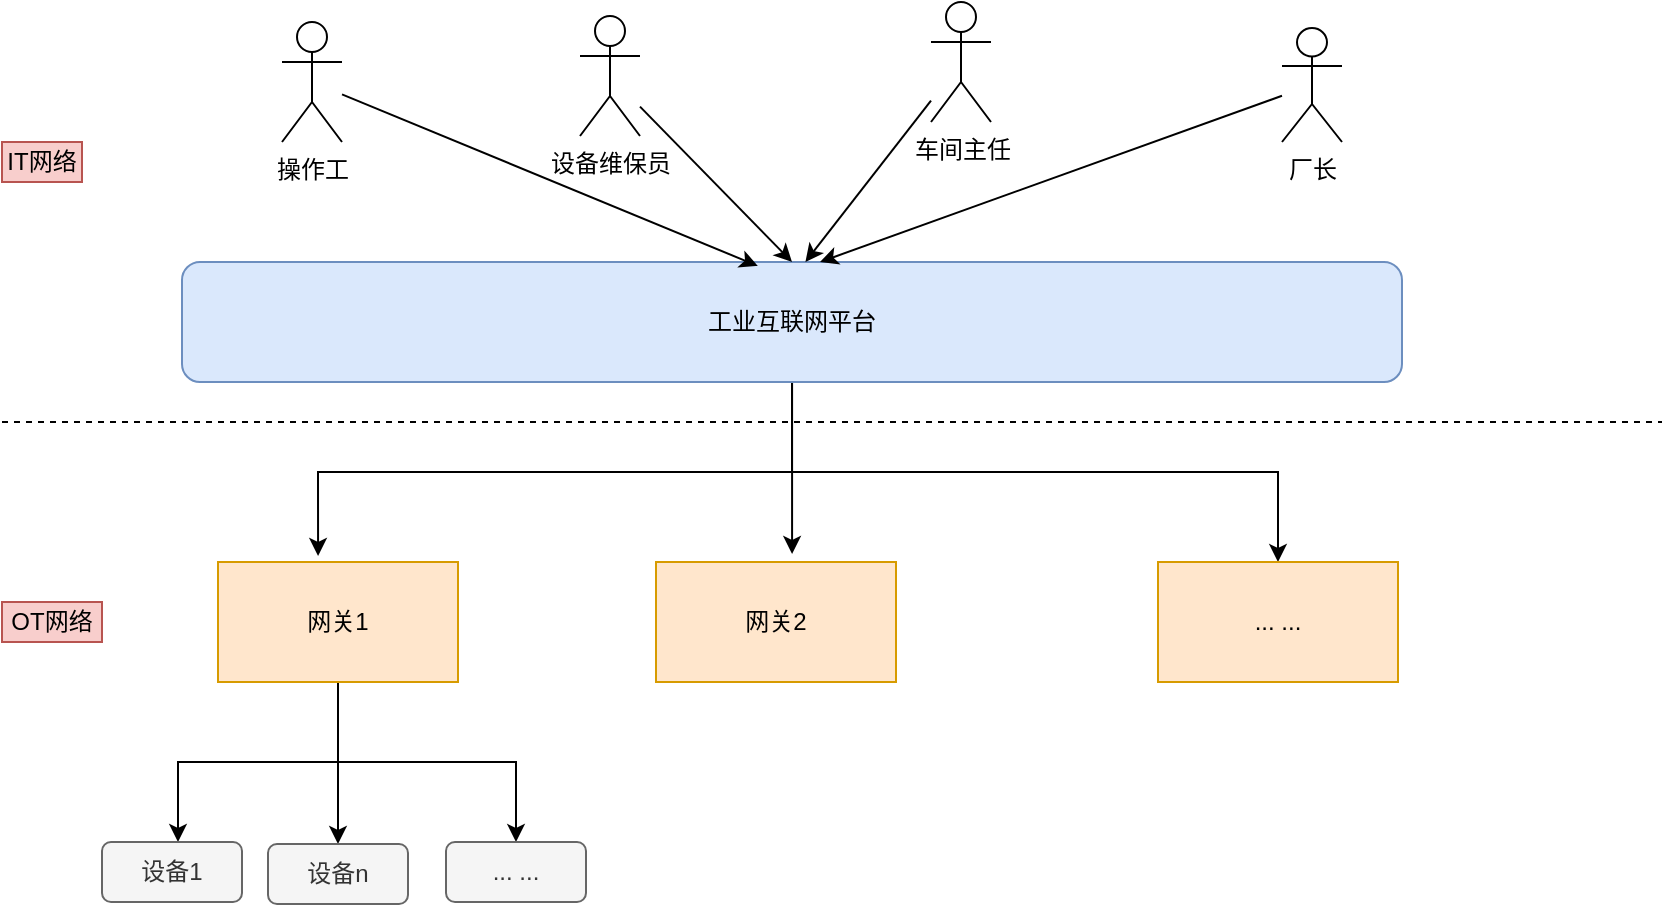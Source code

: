 <mxfile version="12.1.7" type="device" pages="5"><diagram id="Yf5Vt5V6wryXvdwlMFJ3" name="整体架构图"><mxGraphModel dx="1422" dy="822" grid="1" gridSize="10" guides="1" tooltips="1" connect="1" arrows="1" fold="1" page="1" pageScale="1" pageWidth="827" pageHeight="1169" math="0" shadow="0"><root><mxCell id="0"/><mxCell id="1" parent="0"/><mxCell id="xv6gFuHpDaj2aIDGgRvi-22" style="edgeStyle=orthogonalEdgeStyle;rounded=0;orthogonalLoop=1;jettySize=auto;html=1;entryX=0.417;entryY=-0.05;entryDx=0;entryDy=0;entryPerimeter=0;" edge="1" parent="1" source="xv6gFuHpDaj2aIDGgRvi-1" target="xv6gFuHpDaj2aIDGgRvi-11"><mxGeometry relative="1" as="geometry"/></mxCell><mxCell id="xv6gFuHpDaj2aIDGgRvi-23" style="edgeStyle=orthogonalEdgeStyle;rounded=0;orthogonalLoop=1;jettySize=auto;html=1;entryX=0.567;entryY=-0.067;entryDx=0;entryDy=0;entryPerimeter=0;" edge="1" parent="1" source="xv6gFuHpDaj2aIDGgRvi-1" target="xv6gFuHpDaj2aIDGgRvi-12"><mxGeometry relative="1" as="geometry"/></mxCell><mxCell id="xv6gFuHpDaj2aIDGgRvi-24" style="edgeStyle=orthogonalEdgeStyle;rounded=0;orthogonalLoop=1;jettySize=auto;html=1;entryX=0.5;entryY=0;entryDx=0;entryDy=0;" edge="1" parent="1" source="xv6gFuHpDaj2aIDGgRvi-1" target="xv6gFuHpDaj2aIDGgRvi-13"><mxGeometry relative="1" as="geometry"/></mxCell><mxCell id="xv6gFuHpDaj2aIDGgRvi-1" value="工业互联网平台" style="rounded=1;whiteSpace=wrap;html=1;fillColor=#dae8fc;strokeColor=#6c8ebf;" vertex="1" parent="1"><mxGeometry x="90" y="220" width="610" height="60" as="geometry"/></mxCell><mxCell id="xv6gFuHpDaj2aIDGgRvi-9" value="" style="rounded=0;orthogonalLoop=1;jettySize=auto;html=1;entryX=0.472;entryY=0.033;entryDx=0;entryDy=0;entryPerimeter=0;" edge="1" parent="1" source="xv6gFuHpDaj2aIDGgRvi-2" target="xv6gFuHpDaj2aIDGgRvi-1"><mxGeometry relative="1" as="geometry"/></mxCell><mxCell id="xv6gFuHpDaj2aIDGgRvi-2" value="操作工" style="shape=umlActor;verticalLabelPosition=bottom;labelBackgroundColor=#ffffff;verticalAlign=top;html=1;outlineConnect=0;" vertex="1" parent="1"><mxGeometry x="140" y="100" width="30" height="60" as="geometry"/></mxCell><mxCell id="xv6gFuHpDaj2aIDGgRvi-4" value="" style="rounded=0;orthogonalLoop=1;jettySize=auto;html=1;entryX=0.5;entryY=0;entryDx=0;entryDy=0;" edge="1" parent="1" source="xv6gFuHpDaj2aIDGgRvi-3" target="xv6gFuHpDaj2aIDGgRvi-1"><mxGeometry relative="1" as="geometry"/></mxCell><mxCell id="xv6gFuHpDaj2aIDGgRvi-3" value="设备维保员" style="shape=umlActor;verticalLabelPosition=bottom;labelBackgroundColor=#ffffff;verticalAlign=top;html=1;outlineConnect=0;" vertex="1" parent="1"><mxGeometry x="289" y="97" width="30" height="60" as="geometry"/></mxCell><mxCell id="xv6gFuHpDaj2aIDGgRvi-6" value="" style="rounded=0;orthogonalLoop=1;jettySize=auto;html=1;entryX=0.511;entryY=0;entryDx=0;entryDy=0;entryPerimeter=0;" edge="1" parent="1" source="xv6gFuHpDaj2aIDGgRvi-5" target="xv6gFuHpDaj2aIDGgRvi-1"><mxGeometry relative="1" as="geometry"/></mxCell><mxCell id="xv6gFuHpDaj2aIDGgRvi-5" value="车间主任" style="shape=umlActor;verticalLabelPosition=bottom;labelBackgroundColor=#ffffff;verticalAlign=top;html=1;outlineConnect=0;" vertex="1" parent="1"><mxGeometry x="464.5" y="90" width="30" height="60" as="geometry"/></mxCell><mxCell id="xv6gFuHpDaj2aIDGgRvi-8" value="" style="rounded=0;orthogonalLoop=1;jettySize=auto;html=1;entryX=0.523;entryY=0;entryDx=0;entryDy=0;entryPerimeter=0;" edge="1" parent="1" source="xv6gFuHpDaj2aIDGgRvi-7" target="xv6gFuHpDaj2aIDGgRvi-1"><mxGeometry relative="1" as="geometry"/></mxCell><mxCell id="xv6gFuHpDaj2aIDGgRvi-7" value="厂长" style="shape=umlActor;verticalLabelPosition=bottom;labelBackgroundColor=#ffffff;verticalAlign=top;html=1;outlineConnect=0;" vertex="1" parent="1"><mxGeometry x="640" y="103" width="30" height="57" as="geometry"/></mxCell><mxCell id="xv6gFuHpDaj2aIDGgRvi-17" style="edgeStyle=orthogonalEdgeStyle;rounded=0;orthogonalLoop=1;jettySize=auto;html=1;entryX=0.5;entryY=0;entryDx=0;entryDy=0;" edge="1" parent="1"><mxGeometry relative="1" as="geometry"><mxPoint x="168" y="430" as="sourcePoint"/><mxPoint x="88" y="510" as="targetPoint"/><Array as="points"><mxPoint x="168" y="470"/><mxPoint x="88" y="470"/></Array></mxGeometry></mxCell><mxCell id="xv6gFuHpDaj2aIDGgRvi-18" style="edgeStyle=orthogonalEdgeStyle;rounded=0;orthogonalLoop=1;jettySize=auto;html=1;entryX=0.5;entryY=0;entryDx=0;entryDy=0;" edge="1" parent="1" source="xv6gFuHpDaj2aIDGgRvi-11" target="xv6gFuHpDaj2aIDGgRvi-16"><mxGeometry relative="1" as="geometry"/></mxCell><mxCell id="xv6gFuHpDaj2aIDGgRvi-19" style="edgeStyle=orthogonalEdgeStyle;rounded=0;orthogonalLoop=1;jettySize=auto;html=1;entryX=0.5;entryY=0;entryDx=0;entryDy=0;" edge="1" parent="1" source="xv6gFuHpDaj2aIDGgRvi-11" target="xv6gFuHpDaj2aIDGgRvi-15"><mxGeometry relative="1" as="geometry"/></mxCell><mxCell id="xv6gFuHpDaj2aIDGgRvi-11" value="网关1" style="rounded=0;whiteSpace=wrap;html=1;fillColor=#ffe6cc;strokeColor=#d79b00;" vertex="1" parent="1"><mxGeometry x="108" y="370" width="120" height="60" as="geometry"/></mxCell><mxCell id="xv6gFuHpDaj2aIDGgRvi-12" value="网关2" style="rounded=0;whiteSpace=wrap;html=1;fillColor=#ffe6cc;strokeColor=#d79b00;" vertex="1" parent="1"><mxGeometry x="327" y="370" width="120" height="60" as="geometry"/></mxCell><mxCell id="xv6gFuHpDaj2aIDGgRvi-13" value="... ..." style="rounded=0;whiteSpace=wrap;html=1;fillColor=#ffe6cc;strokeColor=#d79b00;" vertex="1" parent="1"><mxGeometry x="578" y="370" width="120" height="60" as="geometry"/></mxCell><mxCell id="xv6gFuHpDaj2aIDGgRvi-14" value="设备1" style="rounded=1;whiteSpace=wrap;html=1;fillColor=#f5f5f5;strokeColor=#666666;fontColor=#333333;" vertex="1" parent="1"><mxGeometry x="50" y="510" width="70" height="30" as="geometry"/></mxCell><mxCell id="xv6gFuHpDaj2aIDGgRvi-15" value="... ..." style="rounded=1;whiteSpace=wrap;html=1;fillColor=#f5f5f5;strokeColor=#666666;fontColor=#333333;" vertex="1" parent="1"><mxGeometry x="222" y="510" width="70" height="30" as="geometry"/></mxCell><mxCell id="xv6gFuHpDaj2aIDGgRvi-16" value="设备n" style="rounded=1;whiteSpace=wrap;html=1;fillColor=#f5f5f5;strokeColor=#666666;fontColor=#333333;" vertex="1" parent="1"><mxGeometry x="133" y="511" width="70" height="30" as="geometry"/></mxCell><mxCell id="vU3zgiSoluvld5WvVFQm-1" value="" style="endArrow=none;dashed=1;html=1;" edge="1" parent="1"><mxGeometry width="50" height="50" relative="1" as="geometry"><mxPoint y="300" as="sourcePoint"/><mxPoint x="830" y="300" as="targetPoint"/></mxGeometry></mxCell><mxCell id="vU3zgiSoluvld5WvVFQm-2" value="IT网络" style="text;html=1;strokeColor=#b85450;fillColor=#f8cecc;align=center;verticalAlign=middle;whiteSpace=wrap;rounded=0;" vertex="1" parent="1"><mxGeometry y="160" width="40" height="20" as="geometry"/></mxCell><mxCell id="vU3zgiSoluvld5WvVFQm-3" value="OT网络" style="text;html=1;strokeColor=#b85450;fillColor=#f8cecc;align=center;verticalAlign=middle;whiteSpace=wrap;rounded=0;" vertex="1" parent="1"><mxGeometry y="390" width="50" height="20" as="geometry"/></mxCell></root></mxGraphModel></diagram><diagram id="wo96ElOETA8vJm0Or-eU" name="平台架构图"><mxGraphModel dx="1422" dy="822" grid="1" gridSize="10" guides="1" tooltips="1" connect="1" arrows="1" fold="1" page="1" pageScale="1" pageWidth="827" pageHeight="1169" math="0" shadow="0"><root><mxCell id="rdK8Wn1kBTVbWGsZuHvP-0"/><mxCell id="rdK8Wn1kBTVbWGsZuHvP-1" parent="rdK8Wn1kBTVbWGsZuHvP-0"/><mxCell id="rdK8Wn1kBTVbWGsZuHvP-2" value="" style="rounded=1;whiteSpace=wrap;html=1;fillColor=#ffe6cc;strokeColor=#d79b00;" vertex="1" parent="rdK8Wn1kBTVbWGsZuHvP-1"><mxGeometry x="150" y="486" width="580" height="170" as="geometry"/></mxCell><mxCell id="rdK8Wn1kBTVbWGsZuHvP-3" value="网关管理" style="rounded=0;whiteSpace=wrap;html=1;" vertex="1" parent="rdK8Wn1kBTVbWGsZuHvP-1"><mxGeometry x="180" y="511" width="120" height="60" as="geometry"/></mxCell><mxCell id="rdK8Wn1kBTVbWGsZuHvP-4" value="采集管理" style="rounded=0;whiteSpace=wrap;html=1;" vertex="1" parent="rdK8Wn1kBTVbWGsZuHvP-1"><mxGeometry x="373" y="511" width="120" height="60" as="geometry"/></mxCell><mxCell id="rdK8Wn1kBTVbWGsZuHvP-5" value="用户权限管理" style="rounded=0;whiteSpace=wrap;html=1;" vertex="1" parent="rdK8Wn1kBTVbWGsZuHvP-1"><mxGeometry x="570" y="511" width="120" height="60" as="geometry"/></mxCell><mxCell id="rdK8Wn1kBTVbWGsZuHvP-6" value="工厂建模" style="rounded=0;whiteSpace=wrap;html=1;" vertex="1" parent="rdK8Wn1kBTVbWGsZuHvP-1"><mxGeometry x="180" y="586" width="120" height="60" as="geometry"/></mxCell><mxCell id="rdK8Wn1kBTVbWGsZuHvP-7" value="事件管理" style="rounded=0;whiteSpace=wrap;html=1;" vertex="1" parent="rdK8Wn1kBTVbWGsZuHvP-1"><mxGeometry x="375" y="586" width="120" height="60" as="geometry"/></mxCell><mxCell id="rdK8Wn1kBTVbWGsZuHvP-8" value="数据汇聚" style="rounded=0;whiteSpace=wrap;html=1;" vertex="1" parent="rdK8Wn1kBTVbWGsZuHvP-1"><mxGeometry x="570" y="586" width="120" height="60" as="geometry"/></mxCell><mxCell id="rdK8Wn1kBTVbWGsZuHvP-9" value="" style="rounded=1;whiteSpace=wrap;html=1;fillColor=#dae8fc;strokeColor=#6c8ebf;" vertex="1" parent="rdK8Wn1kBTVbWGsZuHvP-1"><mxGeometry x="150" y="266" width="580" height="170" as="geometry"/></mxCell><mxCell id="rdK8Wn1kBTVbWGsZuHvP-10" value="设备监控与分析" style="rounded=0;whiteSpace=wrap;html=1;" vertex="1" parent="rdK8Wn1kBTVbWGsZuHvP-1"><mxGeometry x="180" y="291" width="120" height="60" as="geometry"/></mxCell><mxCell id="rdK8Wn1kBTVbWGsZuHvP-11" value="能耗管理" style="rounded=0;whiteSpace=wrap;html=1;" vertex="1" parent="rdK8Wn1kBTVbWGsZuHvP-1"><mxGeometry x="373" y="291" width="120" height="60" as="geometry"/></mxCell><mxCell id="rdK8Wn1kBTVbWGsZuHvP-12" value="OEE管理" style="rounded=0;whiteSpace=wrap;html=1;" vertex="1" parent="rdK8Wn1kBTVbWGsZuHvP-1"><mxGeometry x="571" y="291" width="120" height="60" as="geometry"/></mxCell><mxCell id="rdK8Wn1kBTVbWGsZuHvP-13" value="任务管理" style="rounded=0;whiteSpace=wrap;html=1;" vertex="1" parent="rdK8Wn1kBTVbWGsZuHvP-1"><mxGeometry x="180" y="366" width="120" height="60" as="geometry"/></mxCell><mxCell id="rdK8Wn1kBTVbWGsZuHvP-14" value="刀具" style="rounded=0;whiteSpace=wrap;html=1;" vertex="1" parent="rdK8Wn1kBTVbWGsZuHvP-1"><mxGeometry x="375" y="366" width="120" height="60" as="geometry"/></mxCell><mxCell id="rdK8Wn1kBTVbWGsZuHvP-15" value="... ..." style="rounded=0;whiteSpace=wrap;html=1;" vertex="1" parent="rdK8Wn1kBTVbWGsZuHvP-1"><mxGeometry x="570" y="366" width="120" height="60" as="geometry"/></mxCell><mxCell id="rdK8Wn1kBTVbWGsZuHvP-16" value="" style="rounded=1;whiteSpace=wrap;html=1;fillColor=#fff2cc;strokeColor=#d6b656;" vertex="1" parent="rdK8Wn1kBTVbWGsZuHvP-1"><mxGeometry x="150" y="706" width="590" height="160" as="geometry"/></mxCell><mxCell id="rdK8Wn1kBTVbWGsZuHvP-18" value="Redis" style="rounded=0;whiteSpace=wrap;html=1;" vertex="1" parent="rdK8Wn1kBTVbWGsZuHvP-1"><mxGeometry x="180" y="716" width="120" height="60" as="geometry"/></mxCell><mxCell id="rdK8Wn1kBTVbWGsZuHvP-19" value="Mysql" style="rounded=0;whiteSpace=wrap;html=1;" vertex="1" parent="rdK8Wn1kBTVbWGsZuHvP-1"><mxGeometry x="380" y="716" width="120" height="60" as="geometry"/></mxCell><mxCell id="rdK8Wn1kBTVbWGsZuHvP-20" value="Eureka" style="rounded=0;whiteSpace=wrap;html=1;" vertex="1" parent="rdK8Wn1kBTVbWGsZuHvP-1"><mxGeometry x="576" y="796" width="120" height="60" as="geometry"/></mxCell><mxCell id="rdK8Wn1kBTVbWGsZuHvP-21" value="Spring cloud config" style="rounded=0;whiteSpace=wrap;html=1;" vertex="1" parent="rdK8Wn1kBTVbWGsZuHvP-1"><mxGeometry x="180" y="796" width="120" height="60" as="geometry"/></mxCell><mxCell id="rdK8Wn1kBTVbWGsZuHvP-22" value="Zuul" style="rounded=0;whiteSpace=wrap;html=1;" vertex="1" parent="rdK8Wn1kBTVbWGsZuHvP-1"><mxGeometry x="380" y="796" width="120" height="60" as="geometry"/></mxCell><mxCell id="rdK8Wn1kBTVbWGsZuHvP-23" value="Kafka" style="rounded=0;whiteSpace=wrap;html=1;" vertex="1" parent="rdK8Wn1kBTVbWGsZuHvP-1"><mxGeometry x="575" y="716" width="120" height="60" as="geometry"/></mxCell><mxCell id="rdK8Wn1kBTVbWGsZuHvP-24" value="技术中台&lt;br&gt;（中间件平台）" style="text;html=1;strokeColor=#b85450;fillColor=#f8cecc;align=center;verticalAlign=middle;whiteSpace=wrap;rounded=0;" vertex="1" parent="rdK8Wn1kBTVbWGsZuHvP-1"><mxGeometry x="35" y="776" width="90" height="34" as="geometry"/></mxCell><mxCell id="rdK8Wn1kBTVbWGsZuHvP-27" value="平台层" style="text;html=1;strokeColor=#b85450;fillColor=#f8cecc;align=center;verticalAlign=middle;whiteSpace=wrap;rounded=0;" vertex="1" parent="rdK8Wn1kBTVbWGsZuHvP-1"><mxGeometry x="50" y="561" width="60" height="29" as="geometry"/></mxCell><mxCell id="rdK8Wn1kBTVbWGsZuHvP-28" value="业务中台&lt;br&gt;（基础业务平台）" style="text;html=1;strokeColor=#b85450;fillColor=#f8cecc;align=center;verticalAlign=middle;whiteSpace=wrap;rounded=0;" vertex="1" parent="rdK8Wn1kBTVbWGsZuHvP-1"><mxGeometry x="30" y="346" width="100" height="34" as="geometry"/></mxCell><mxCell id="rdK8Wn1kBTVbWGsZuHvP-29" value="" style="rounded=1;whiteSpace=wrap;html=1;fillColor=#f5f5f5;strokeColor=#666666;fontColor=#333333;" vertex="1" parent="rdK8Wn1kBTVbWGsZuHvP-1"><mxGeometry x="360" y="143" width="370" height="80" as="geometry"/></mxCell><mxCell id="rdK8Wn1kBTVbWGsZuHvP-30" value="APP 层" style="text;html=1;strokeColor=#b85450;fillColor=#f8cecc;align=center;verticalAlign=middle;whiteSpace=wrap;rounded=0;" vertex="1" parent="rdK8Wn1kBTVbWGsZuHvP-1"><mxGeometry x="55" y="173" width="50" height="20" as="geometry"/></mxCell><mxCell id="rdK8Wn1kBTVbWGsZuHvP-31" value="定制看板" style="rounded=0;whiteSpace=wrap;html=1;" vertex="1" parent="rdK8Wn1kBTVbWGsZuHvP-1"><mxGeometry x="370" y="159" width="100" height="44" as="geometry"/></mxCell><mxCell id="rdK8Wn1kBTVbWGsZuHvP-32" value="部分能耗数据展示加工/进度/订单" style="rounded=0;whiteSpace=wrap;html=1;" vertex="1" parent="rdK8Wn1kBTVbWGsZuHvP-1"><mxGeometry x="500" y="159" width="100" height="44" as="geometry"/></mxCell><mxCell id="rdK8Wn1kBTVbWGsZuHvP-33" value="... ..." style="rounded=0;whiteSpace=wrap;html=1;" vertex="1" parent="rdK8Wn1kBTVbWGsZuHvP-1"><mxGeometry x="620" y="159" width="100" height="44" as="geometry"/></mxCell></root></mxGraphModel></diagram><diagram id="-Pth0F-0Ge6GTJm-GF3j" name="控制流"><mxGraphModel dx="1422" dy="822" grid="1" gridSize="10" guides="1" tooltips="1" connect="1" arrows="1" fold="1" page="1" pageScale="1" pageWidth="827" pageHeight="1169" math="0" shadow="0"><root><mxCell id="naLz1xGaUhwt0FDCqw-c-0"/><mxCell id="naLz1xGaUhwt0FDCqw-c-1" parent="naLz1xGaUhwt0FDCqw-c-0"/><mxCell id="XXLHx1V-UAFaiO8alME_-12" style="edgeStyle=orthogonalEdgeStyle;rounded=0;orthogonalLoop=1;jettySize=auto;html=1;exitX=0;exitY=0.5;exitDx=0;exitDy=0;" edge="1" parent="naLz1xGaUhwt0FDCqw-c-1" source="XXLHx1V-UAFaiO8alME_-0" target="XXLHx1V-UAFaiO8alME_-11"><mxGeometry relative="1" as="geometry"/></mxCell><mxCell id="XXLHx1V-UAFaiO8alME_-14" value="认证" style="text;html=1;resizable=0;points=[];align=center;verticalAlign=middle;labelBackgroundColor=#ffffff;" vertex="1" connectable="0" parent="XXLHx1V-UAFaiO8alME_-12"><mxGeometry x="-0.265" relative="1" as="geometry"><mxPoint as="offset"/></mxGeometry></mxCell><mxCell id="XXLHx1V-UAFaiO8alME_-17" value="" style="edgeStyle=orthogonalEdgeStyle;rounded=0;orthogonalLoop=1;jettySize=auto;html=1;exitX=1;exitY=0.5;exitDx=0;exitDy=0;fillColor=#dae8fc;strokeColor=#6c8ebf;" edge="1" parent="naLz1xGaUhwt0FDCqw-c-1" source="XXLHx1V-UAFaiO8alME_-0" target="XXLHx1V-UAFaiO8alME_-4"><mxGeometry relative="1" as="geometry"><mxPoint x="500" y="70" as="targetPoint"/></mxGeometry></mxCell><mxCell id="XXLHx1V-UAFaiO8alME_-22" value="操作日志topic" style="text;html=1;resizable=0;points=[];align=center;verticalAlign=middle;labelBackgroundColor=#ffffff;" vertex="1" connectable="0" parent="XXLHx1V-UAFaiO8alME_-17"><mxGeometry x="0.336" relative="1" as="geometry"><mxPoint as="offset"/></mxGeometry></mxCell><mxCell id="XXLHx1V-UAFaiO8alME_-19" style="edgeStyle=orthogonalEdgeStyle;curved=1;rounded=0;orthogonalLoop=1;jettySize=auto;html=1;" edge="1" parent="naLz1xGaUhwt0FDCqw-c-1" source="XXLHx1V-UAFaiO8alME_-0" target="XXLHx1V-UAFaiO8alME_-1"><mxGeometry relative="1" as="geometry"/></mxCell><mxCell id="XXLHx1V-UAFaiO8alME_-0" value="API 网关" style="rounded=1;whiteSpace=wrap;html=1;fillColor=#dae8fc;strokeColor=#6c8ebf;" vertex="1" parent="naLz1xGaUhwt0FDCqw-c-1"><mxGeometry x="105" y="40" width="310" height="60" as="geometry"/></mxCell><mxCell id="XXLHx1V-UAFaiO8alME_-20" style="edgeStyle=orthogonalEdgeStyle;curved=1;rounded=0;orthogonalLoop=1;jettySize=auto;html=1;entryX=0;entryY=0.5;entryDx=0;entryDy=0;entryPerimeter=0;fillColor=#f8cecc;strokeColor=#b85450;" edge="1" parent="naLz1xGaUhwt0FDCqw-c-1" source="XXLHx1V-UAFaiO8alME_-1" target="XXLHx1V-UAFaiO8alME_-4"><mxGeometry relative="1" as="geometry"><Array as="points"><mxPoint x="370" y="310"/><mxPoint x="370" y="310"/></Array></mxGeometry></mxCell><mxCell id="XXLHx1V-UAFaiO8alME_-24" value="工厂建模topic" style="text;html=1;resizable=0;points=[];align=center;verticalAlign=middle;labelBackgroundColor=#ffffff;" vertex="1" connectable="0" parent="XXLHx1V-UAFaiO8alME_-20"><mxGeometry x="0.28" relative="1" as="geometry"><mxPoint x="-20" as="offset"/></mxGeometry></mxCell><mxCell id="XXLHx1V-UAFaiO8alME_-29" style="edgeStyle=orthogonalEdgeStyle;curved=1;rounded=0;orthogonalLoop=1;jettySize=auto;html=1;" edge="1" parent="naLz1xGaUhwt0FDCqw-c-1" source="XXLHx1V-UAFaiO8alME_-1" target="XXLHx1V-UAFaiO8alME_-5"><mxGeometry relative="1" as="geometry"/></mxCell><mxCell id="XXLHx1V-UAFaiO8alME_-1" value="工厂建模" style="rounded=1;whiteSpace=wrap;html=1;fillColor=#fff2cc;strokeColor=#d6b656;" vertex="1" parent="naLz1xGaUhwt0FDCqw-c-1"><mxGeometry x="200" y="280" width="120" height="60" as="geometry"/></mxCell><mxCell id="XXLHx1V-UAFaiO8alME_-18" style="rounded=0;orthogonalLoop=1;jettySize=auto;html=1;entryX=0;entryY=0.75;entryDx=0;entryDy=0;exitX=1;exitY=0.5;exitDx=0;exitDy=0;exitPerimeter=0;fillColor=#dae8fc;strokeColor=#6c8ebf;" edge="1" parent="naLz1xGaUhwt0FDCqw-c-1" source="XXLHx1V-UAFaiO8alME_-4" target="XXLHx1V-UAFaiO8alME_-15"><mxGeometry relative="1" as="geometry"/></mxCell><mxCell id="XXLHx1V-UAFaiO8alME_-23" value="操作日志topic" style="text;html=1;resizable=0;points=[];align=center;verticalAlign=middle;labelBackgroundColor=#ffffff;" vertex="1" connectable="0" parent="XXLHx1V-UAFaiO8alME_-18"><mxGeometry x="0.129" y="-10" relative="1" as="geometry"><mxPoint as="offset"/></mxGeometry></mxCell><mxCell id="XXLHx1V-UAFaiO8alME_-21" style="edgeStyle=orthogonalEdgeStyle;curved=1;rounded=0;orthogonalLoop=1;jettySize=auto;html=1;entryX=0;entryY=0.5;entryDx=0;entryDy=0;fillColor=#f8cecc;strokeColor=#b85450;" edge="1" parent="naLz1xGaUhwt0FDCqw-c-1" source="XXLHx1V-UAFaiO8alME_-4" target="XXLHx1V-UAFaiO8alME_-8"><mxGeometry relative="1" as="geometry"/></mxCell><mxCell id="XXLHx1V-UAFaiO8alME_-25" value="工厂建模topic" style="text;html=1;resizable=0;points=[];align=center;verticalAlign=middle;labelBackgroundColor=#ffffff;" vertex="1" connectable="0" parent="XXLHx1V-UAFaiO8alME_-21"><mxGeometry x="0.283" y="3" relative="1" as="geometry"><mxPoint x="-11" as="offset"/></mxGeometry></mxCell><mxCell id="XXLHx1V-UAFaiO8alME_-4" value="Kafka" style="strokeWidth=2;html=1;shape=mxgraph.flowchart.direct_data;whiteSpace=wrap;fillColor=#ffe6cc;strokeColor=#d79b00;" vertex="1" parent="naLz1xGaUhwt0FDCqw-c-1"><mxGeometry x="479" y="280" width="100" height="60" as="geometry"/></mxCell><mxCell id="XXLHx1V-UAFaiO8alME_-5" value="Mysql" style="strokeWidth=2;html=1;shape=mxgraph.flowchart.database;whiteSpace=wrap;fillColor=#ffe6cc;strokeColor=#d79b00;" vertex="1" parent="naLz1xGaUhwt0FDCqw-c-1"><mxGeometry x="225" y="410" width="70" height="70" as="geometry"/></mxCell><mxCell id="oHkuwCtui3ravEHg9Yuh-3" value="" style="edgeStyle=none;rounded=0;orthogonalLoop=1;jettySize=auto;html=1;" edge="1" parent="naLz1xGaUhwt0FDCqw-c-1" source="XXLHx1V-UAFaiO8alME_-7" target="XXLHx1V-UAFaiO8alME_-1"><mxGeometry relative="1" as="geometry"/></mxCell><mxCell id="XXLHx1V-UAFaiO8alME_-7" value="Redis" style="rounded=0;whiteSpace=wrap;html=1;fillColor=#ffe6cc;strokeColor=#d79b00;" vertex="1" parent="naLz1xGaUhwt0FDCqw-c-1"><mxGeometry x="10" y="280" width="120" height="60" as="geometry"/></mxCell><mxCell id="XXLHx1V-UAFaiO8alME_-8" value="数据汇聚" style="rounded=1;whiteSpace=wrap;html=1;fillColor=#fff2cc;strokeColor=#d6b656;" vertex="1" parent="naLz1xGaUhwt0FDCqw-c-1"><mxGeometry x="700" y="270" width="120" height="80" as="geometry"/></mxCell><mxCell id="XXLHx1V-UAFaiO8alME_-9" value="进程内缓存" style="rounded=0;whiteSpace=wrap;html=1;fillColor=#dae8fc;strokeColor=#6c8ebf;" vertex="1" parent="naLz1xGaUhwt0FDCqw-c-1"><mxGeometry x="725" y="320" width="70" height="30" as="geometry"/></mxCell><mxCell id="XXLHx1V-UAFaiO8alME_-11" value="用户管理" style="rounded=1;whiteSpace=wrap;html=1;fillColor=#fff2cc;strokeColor=#d6b656;" vertex="1" parent="naLz1xGaUhwt0FDCqw-c-1"><mxGeometry y="170" width="120" height="60" as="geometry"/></mxCell><mxCell id="XXLHx1V-UAFaiO8alME_-15" value="操作日志" style="rounded=1;whiteSpace=wrap;html=1;fillColor=#fff2cc;strokeColor=#d6b656;" vertex="1" parent="naLz1xGaUhwt0FDCqw-c-1"><mxGeometry x="700" y="150" width="120" height="60" as="geometry"/></mxCell></root></mxGraphModel></diagram><diagram id="ZynHZcyb1PCH0FJzjWm0" name="数据流"><mxGraphModel dx="1422" dy="822" grid="1" gridSize="10" guides="1" tooltips="1" connect="1" arrows="1" fold="1" page="1" pageScale="1" pageWidth="827" pageHeight="1169" math="0" shadow="0"><root><mxCell id="8_8_Yl8AfDeNOAKaAHN2-0"/><mxCell id="8_8_Yl8AfDeNOAKaAHN2-1" parent="8_8_Yl8AfDeNOAKaAHN2-0"/><mxCell id="K-ZF2_4BFWn753LXHxAT-8" style="edgeStyle=orthogonalEdgeStyle;curved=1;rounded=0;orthogonalLoop=1;jettySize=auto;html=1;" edge="1" parent="8_8_Yl8AfDeNOAKaAHN2-1" source="K-ZF2_4BFWn753LXHxAT-9" target="K-ZF2_4BFWn753LXHxAT-15"><mxGeometry relative="1" as="geometry"/></mxCell><mxCell id="K-ZF2_4BFWn753LXHxAT-22" value="" style="edgeStyle=elbowEdgeStyle;rounded=0;orthogonalLoop=1;jettySize=auto;html=1;exitX=0;exitY=0.5;exitDx=0;exitDy=0;entryX=0.5;entryY=0;entryDx=0;entryDy=0;elbow=vertical;" edge="1" parent="8_8_Yl8AfDeNOAKaAHN2-1" source="K-ZF2_4BFWn753LXHxAT-9" target="K-ZF2_4BFWn753LXHxAT-17"><mxGeometry relative="1" as="geometry"><Array as="points"><mxPoint x="150" y="310"/></Array></mxGeometry></mxCell><mxCell id="K-ZF2_4BFWn753LXHxAT-9" value="采集管理" style="rounded=1;whiteSpace=wrap;html=1;fillColor=#fff2cc;strokeColor=#d6b656;" vertex="1" parent="8_8_Yl8AfDeNOAKaAHN2-1"><mxGeometry x="200" y="280" width="120" height="60" as="geometry"/></mxCell><mxCell id="PJ_pFe8wJRlPTJ9gQuCc-12" style="edgeStyle=orthogonalEdgeStyle;rounded=0;orthogonalLoop=1;jettySize=auto;html=1;entryX=0;entryY=0.5;entryDx=0;entryDy=0;" edge="1" parent="8_8_Yl8AfDeNOAKaAHN2-1" source="K-ZF2_4BFWn753LXHxAT-14" target="PJ_pFe8wJRlPTJ9gQuCc-8"><mxGeometry relative="1" as="geometry"/></mxCell><mxCell id="PJ_pFe8wJRlPTJ9gQuCc-13" style="edgeStyle=orthogonalEdgeStyle;rounded=0;orthogonalLoop=1;jettySize=auto;html=1;entryX=0;entryY=0.5;entryDx=0;entryDy=0;" edge="1" parent="8_8_Yl8AfDeNOAKaAHN2-1" source="K-ZF2_4BFWn753LXHxAT-14" target="PJ_pFe8wJRlPTJ9gQuCc-9"><mxGeometry relative="1" as="geometry"/></mxCell><mxCell id="PJ_pFe8wJRlPTJ9gQuCc-14" style="edgeStyle=orthogonalEdgeStyle;rounded=0;orthogonalLoop=1;jettySize=auto;html=1;entryX=0;entryY=0.5;entryDx=0;entryDy=0;" edge="1" parent="8_8_Yl8AfDeNOAKaAHN2-1" source="K-ZF2_4BFWn753LXHxAT-14" target="PJ_pFe8wJRlPTJ9gQuCc-10"><mxGeometry relative="1" as="geometry"/></mxCell><mxCell id="K-ZF2_4BFWn753LXHxAT-14" value="Kafka" style="strokeWidth=2;html=1;shape=mxgraph.flowchart.direct_data;whiteSpace=wrap;fillColor=#ffe6cc;strokeColor=#d79b00;" vertex="1" parent="8_8_Yl8AfDeNOAKaAHN2-1"><mxGeometry x="400" y="150" width="100" height="60" as="geometry"/></mxCell><mxCell id="K-ZF2_4BFWn753LXHxAT-15" value="Mysql" style="strokeWidth=2;html=1;shape=mxgraph.flowchart.database;whiteSpace=wrap;fillColor=#ffe6cc;strokeColor=#d79b00;" vertex="1" parent="8_8_Yl8AfDeNOAKaAHN2-1"><mxGeometry x="225" y="410" width="70" height="70" as="geometry"/></mxCell><mxCell id="K-ZF2_4BFWn753LXHxAT-17" value="Redis" style="rounded=0;whiteSpace=wrap;html=1;fillColor=#ffe6cc;strokeColor=#d79b00;" vertex="1" parent="8_8_Yl8AfDeNOAKaAHN2-1"><mxGeometry x="20" y="415" width="120" height="60" as="geometry"/></mxCell><mxCell id="PJ_pFe8wJRlPTJ9gQuCc-6" style="edgeStyle=orthogonalEdgeStyle;rounded=0;orthogonalLoop=1;jettySize=auto;html=1;entryX=0.5;entryY=0;entryDx=0;entryDy=0;" edge="1" parent="8_8_Yl8AfDeNOAKaAHN2-1" source="K-ZF2_4BFWn753LXHxAT-18" target="K-ZF2_4BFWn753LXHxAT-9"><mxGeometry relative="1" as="geometry"/></mxCell><mxCell id="PJ_pFe8wJRlPTJ9gQuCc-7" style="edgeStyle=orthogonalEdgeStyle;rounded=0;orthogonalLoop=1;jettySize=auto;html=1;entryX=0;entryY=0.5;entryDx=0;entryDy=0;entryPerimeter=0;" edge="1" parent="8_8_Yl8AfDeNOAKaAHN2-1" source="K-ZF2_4BFWn753LXHxAT-18" target="K-ZF2_4BFWn753LXHxAT-14"><mxGeometry relative="1" as="geometry"/></mxCell><mxCell id="K-ZF2_4BFWn753LXHxAT-18" value="数据汇聚" style="rounded=1;whiteSpace=wrap;html=1;fillColor=#fff2cc;strokeColor=#d6b656;" vertex="1" parent="8_8_Yl8AfDeNOAKaAHN2-1"><mxGeometry x="200" y="140" width="120" height="80" as="geometry"/></mxCell><mxCell id="K-ZF2_4BFWn753LXHxAT-19" value="进程内缓存" style="rounded=0;whiteSpace=wrap;html=1;fillColor=#dae8fc;strokeColor=#6c8ebf;" vertex="1" parent="8_8_Yl8AfDeNOAKaAHN2-1"><mxGeometry x="225" y="190" width="70" height="30" as="geometry"/></mxCell><mxCell id="PJ_pFe8wJRlPTJ9gQuCc-3" style="edgeStyle=orthogonalEdgeStyle;rounded=0;orthogonalLoop=1;jettySize=auto;elbow=vertical;html=1;entryX=0;entryY=0.5;entryDx=0;entryDy=0;exitX=1;exitY=0.5;exitDx=0;exitDy=0;exitPerimeter=0;" edge="1" parent="8_8_Yl8AfDeNOAKaAHN2-1" source="PJ_pFe8wJRlPTJ9gQuCc-0" target="K-ZF2_4BFWn753LXHxAT-18"><mxGeometry relative="1" as="geometry"><mxPoint x="-40" y="400" as="sourcePoint"/></mxGeometry></mxCell><mxCell id="PJ_pFe8wJRlPTJ9gQuCc-0" value="MQTT" style="strokeWidth=2;html=1;shape=mxgraph.flowchart.direct_data;whiteSpace=wrap;fillColor=#ffe6cc;strokeColor=#d79b00;" vertex="1" parent="8_8_Yl8AfDeNOAKaAHN2-1"><mxGeometry x="30" y="150" width="100" height="60" as="geometry"/></mxCell><mxCell id="PJ_pFe8wJRlPTJ9gQuCc-8" value="设备监控分析" style="rounded=1;whiteSpace=wrap;html=1;fillColor=#fff2cc;strokeColor=#d6b656;" vertex="1" parent="8_8_Yl8AfDeNOAKaAHN2-1"><mxGeometry x="601" y="30" width="120" height="60" as="geometry"/></mxCell><mxCell id="PJ_pFe8wJRlPTJ9gQuCc-9" value="OEE" style="rounded=1;whiteSpace=wrap;html=1;fillColor=#fff2cc;strokeColor=#d6b656;" vertex="1" parent="8_8_Yl8AfDeNOAKaAHN2-1"><mxGeometry x="601" y="140" width="120" height="80" as="geometry"/></mxCell><mxCell id="PJ_pFe8wJRlPTJ9gQuCc-10" value="... ..." style="rounded=1;whiteSpace=wrap;html=1;fillColor=#fff2cc;strokeColor=#d6b656;" vertex="1" parent="8_8_Yl8AfDeNOAKaAHN2-1"><mxGeometry x="601" y="270" width="120" height="60" as="geometry"/></mxCell><mxCell id="PJ_pFe8wJRlPTJ9gQuCc-11" value="Restful" style="text;html=1;strokeColor=none;fillColor=none;align=center;verticalAlign=middle;whiteSpace=wrap;rounded=0;" vertex="1" parent="8_8_Yl8AfDeNOAKaAHN2-1"><mxGeometry x="240" y="240" width="40" height="20" as="geometry"/></mxCell><mxCell id="PJ_pFe8wJRlPTJ9gQuCc-15" value="Sharding-jdbc" style="rounded=0;whiteSpace=wrap;html=1;fillColor=#dae8fc;strokeColor=#6c8ebf;" vertex="1" parent="8_8_Yl8AfDeNOAKaAHN2-1"><mxGeometry x="630" y="190" width="70" height="30" as="geometry"/></mxCell></root></mxGraphModel></diagram><diagram id="ZlTBV4E_ZA3lRJ5ZRFiK" name="网关"><mxGraphModel dx="1422" dy="822" grid="1" gridSize="10" guides="1" tooltips="1" connect="1" arrows="1" fold="1" page="1" pageScale="1" pageWidth="827" pageHeight="1169" math="0" shadow="0"><root><mxCell id="5y62PvXR2G0EpKi3VnRd-0"/><mxCell id="5y62PvXR2G0EpKi3VnRd-1" parent="5y62PvXR2G0EpKi3VnRd-0"/><mxCell id="5y62PvXR2G0EpKi3VnRd-2" value="Adapter" style="rounded=1;whiteSpace=wrap;html=1;fillColor=#dae8fc;strokeColor=#6c8ebf;" vertex="1" parent="5y62PvXR2G0EpKi3VnRd-1"><mxGeometry x="542.5" y="140" width="120" height="60" as="geometry"/></mxCell><mxCell id="5y62PvXR2G0EpKi3VnRd-3" value="Export Distro" style="rounded=1;whiteSpace=wrap;html=1;fillColor=#d5e8d4;strokeColor=#82b366;" vertex="1" parent="5y62PvXR2G0EpKi3VnRd-1"><mxGeometry x="322.5" y="140" width="120" height="60" as="geometry"/></mxCell><mxCell id="5y62PvXR2G0EpKi3VnRd-5" value="规则引擎" style="rounded=1;whiteSpace=wrap;html=1;fillColor=#ffe6cc;strokeColor=#d79b00;" vertex="1" parent="5y62PvXR2G0EpKi3VnRd-1"><mxGeometry x="152.5" y="270" width="120" height="60" as="geometry"/></mxCell><mxCell id="5y62PvXR2G0EpKi3VnRd-6" value="任务调度" style="rounded=1;whiteSpace=wrap;html=1;fillColor=#ffe6cc;strokeColor=#d79b00;" vertex="1" parent="5y62PvXR2G0EpKi3VnRd-1"><mxGeometry x="372.5" y="270" width="120" height="60" as="geometry"/></mxCell><mxCell id="5y62PvXR2G0EpKi3VnRd-7" value="日志" style="rounded=1;whiteSpace=wrap;html=1;fillColor=#ffe6cc;strokeColor=#d79b00;" vertex="1" parent="5y62PvXR2G0EpKi3VnRd-1"><mxGeometry x="562.5" y="270" width="120" height="60" as="geometry"/></mxCell><mxCell id="5y62PvXR2G0EpKi3VnRd-8" value="告警" style="rounded=1;whiteSpace=wrap;html=1;fillColor=#ffe6cc;strokeColor=#d79b00;" vertex="1" parent="5y62PvXR2G0EpKi3VnRd-1"><mxGeometry x="732.5" y="270" width="120" height="60" as="geometry"/></mxCell><mxCell id="5y62PvXR2G0EpKi3VnRd-9" value="Core Data" style="rounded=1;whiteSpace=wrap;html=1;fillColor=#ffe6cc;strokeColor=#d79b00;" vertex="1" parent="5y62PvXR2G0EpKi3VnRd-1"><mxGeometry x="200" y="410" width="120" height="60" as="geometry"/></mxCell><mxCell id="5y62PvXR2G0EpKi3VnRd-10" value="Meta Data" style="rounded=1;whiteSpace=wrap;html=1;fillColor=#f5f5f5;strokeColor=#666666;fontColor=#333333;" vertex="1" parent="5y62PvXR2G0EpKi3VnRd-1"><mxGeometry x="420" y="410" width="120" height="60" as="geometry"/></mxCell><mxCell id="5y62PvXR2G0EpKi3VnRd-11" value="consul" style="rounded=1;whiteSpace=wrap;html=1;fillColor=#ffe6cc;strokeColor=#d79b00;" vertex="1" parent="5y62PvXR2G0EpKi3VnRd-1"><mxGeometry x="650" y="410" width="120" height="60" as="geometry"/></mxCell><mxCell id="5y62PvXR2G0EpKi3VnRd-12" value="Modbus" style="rounded=1;whiteSpace=wrap;html=1;fillColor=#e1d5e7;strokeColor=#9673a6;" vertex="1" parent="5y62PvXR2G0EpKi3VnRd-1"><mxGeometry x="110" y="524" width="120" height="60" as="geometry"/></mxCell><mxCell id="5y62PvXR2G0EpKi3VnRd-13" value="OPC UA" style="rounded=1;whiteSpace=wrap;html=1;fillColor=#e1d5e7;strokeColor=#9673a6;" vertex="1" parent="5y62PvXR2G0EpKi3VnRd-1"><mxGeometry x="280" y="524" width="120" height="60" as="geometry"/></mxCell><mxCell id="5y62PvXR2G0EpKi3VnRd-16" value="S7" style="rounded=1;whiteSpace=wrap;html=1;fillColor=#e1d5e7;strokeColor=#9673a6;" vertex="1" parent="5y62PvXR2G0EpKi3VnRd-1"><mxGeometry x="440" y="524" width="120" height="60" as="geometry"/></mxCell><mxCell id="5y62PvXR2G0EpKi3VnRd-19" value="欧姆龙PLC" style="rounded=1;whiteSpace=wrap;html=1;fillColor=#e1d5e7;strokeColor=#9673a6;" vertex="1" parent="5y62PvXR2G0EpKi3VnRd-1"><mxGeometry x="600" y="524" width="120" height="60" as="geometry"/></mxCell><mxCell id="5y62PvXR2G0EpKi3VnRd-20" value="... ..." style="rounded=1;whiteSpace=wrap;html=1;fillColor=#e1d5e7;strokeColor=#9673a6;" vertex="1" parent="5y62PvXR2G0EpKi3VnRd-1"><mxGeometry x="780" y="524" width="120" height="60" as="geometry"/></mxCell><mxCell id="5y62PvXR2G0EpKi3VnRd-21" value="设备服务" style="text;html=1;strokeColor=#b85450;fillColor=#f8cecc;align=center;verticalAlign=middle;whiteSpace=wrap;rounded=0;" vertex="1" parent="5y62PvXR2G0EpKi3VnRd-1"><mxGeometry x="15" y="544" width="60" height="20" as="geometry"/></mxCell><mxCell id="5y62PvXR2G0EpKi3VnRd-23" value="支撑层" style="text;html=1;strokeColor=#b85450;fillColor=#f8cecc;align=center;verticalAlign=middle;whiteSpace=wrap;rounded=0;" vertex="1" parent="5y62PvXR2G0EpKi3VnRd-1"><mxGeometry x="17.5" y="290" width="40" height="20" as="geometry"/></mxCell><mxCell id="6n43ZO9Yzy6jBQZDGOSu-0" value="" style="rounded=0;whiteSpace=wrap;html=1;fillColor=none;" vertex="1" parent="5y62PvXR2G0EpKi3VnRd-1"><mxGeometry x="10" y="130" width="910" height="90" as="geometry"/></mxCell><mxCell id="6n43ZO9Yzy6jBQZDGOSu-1" value="" style="rounded=0;whiteSpace=wrap;html=1;fillColor=none;" vertex="1" parent="5y62PvXR2G0EpKi3VnRd-1"><mxGeometry x="10" y="255" width="911" height="90" as="geometry"/></mxCell><mxCell id="6n43ZO9Yzy6jBQZDGOSu-2" value="" style="rounded=0;whiteSpace=wrap;html=1;fillColor=none;" vertex="1" parent="5y62PvXR2G0EpKi3VnRd-1"><mxGeometry x="10" y="395" width="910" height="90" as="geometry"/></mxCell><mxCell id="6n43ZO9Yzy6jBQZDGOSu-3" value="" style="rounded=0;whiteSpace=wrap;html=1;fillColor=none;" vertex="1" parent="5y62PvXR2G0EpKi3VnRd-1"><mxGeometry x="10" y="509" width="910" height="90" as="geometry"/></mxCell><mxCell id="6n43ZO9Yzy6jBQZDGOSu-5" value="核心层" style="text;html=1;strokeColor=#b85450;fillColor=#f8cecc;align=center;verticalAlign=middle;whiteSpace=wrap;rounded=0;" vertex="1" parent="5y62PvXR2G0EpKi3VnRd-1"><mxGeometry x="25" y="440" width="40" height="20" as="geometry"/></mxCell><mxCell id="6n43ZO9Yzy6jBQZDGOSu-6" value="上报/适配层" style="text;html=1;strokeColor=#b85450;fillColor=#f8cecc;align=center;verticalAlign=middle;whiteSpace=wrap;rounded=0;" vertex="1" parent="5y62PvXR2G0EpKi3VnRd-1"><mxGeometry x="15" y="170" width="75" height="20" as="geometry"/></mxCell></root></mxGraphModel></diagram></mxfile>
